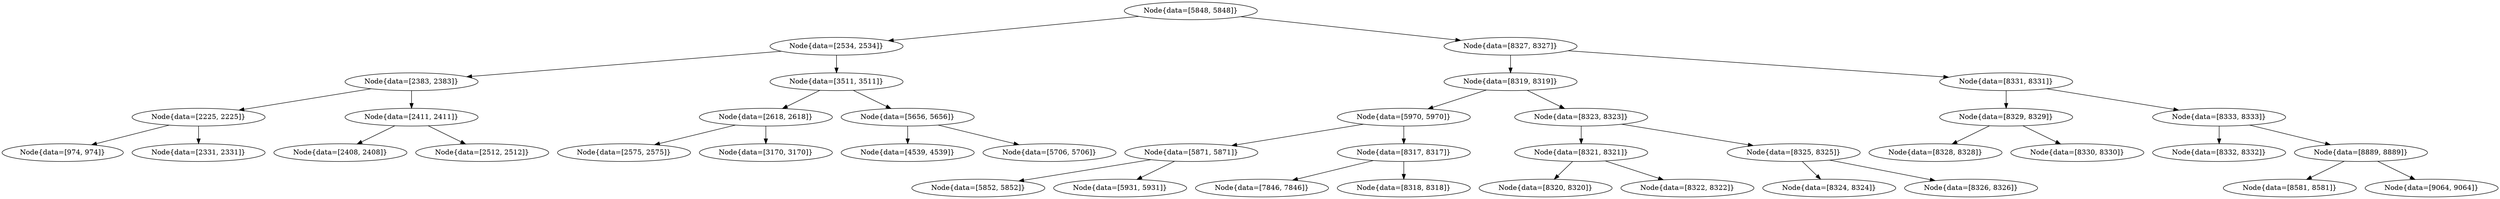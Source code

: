 digraph G{
818242230 [label="Node{data=[5848, 5848]}"]
818242230 -> 1172004422
1172004422 [label="Node{data=[2534, 2534]}"]
1172004422 -> 921256196
921256196 [label="Node{data=[2383, 2383]}"]
921256196 -> 707975913
707975913 [label="Node{data=[2225, 2225]}"]
707975913 -> 838458827
838458827 [label="Node{data=[974, 974]}"]
707975913 -> 776969436
776969436 [label="Node{data=[2331, 2331]}"]
921256196 -> 1389496688
1389496688 [label="Node{data=[2411, 2411]}"]
1389496688 -> 1854628945
1854628945 [label="Node{data=[2408, 2408]}"]
1389496688 -> 291765198
291765198 [label="Node{data=[2512, 2512]}"]
1172004422 -> 1125661762
1125661762 [label="Node{data=[3511, 3511]}"]
1125661762 -> 29566168
29566168 [label="Node{data=[2618, 2618]}"]
29566168 -> 878666077
878666077 [label="Node{data=[2575, 2575]}"]
29566168 -> 980177299
980177299 [label="Node{data=[3170, 3170]}"]
1125661762 -> 940871856
940871856 [label="Node{data=[5656, 5656]}"]
940871856 -> 552179342
552179342 [label="Node{data=[4539, 4539]}"]
940871856 -> 1869827655
1869827655 [label="Node{data=[5706, 5706]}"]
818242230 -> 927693555
927693555 [label="Node{data=[8327, 8327]}"]
927693555 -> 726072762
726072762 [label="Node{data=[8319, 8319]}"]
726072762 -> 1199002554
1199002554 [label="Node{data=[5970, 5970]}"]
1199002554 -> 839072869
839072869 [label="Node{data=[5871, 5871]}"]
839072869 -> 1593005108
1593005108 [label="Node{data=[5852, 5852]}"]
839072869 -> 1120192893
1120192893 [label="Node{data=[5931, 5931]}"]
1199002554 -> 1062447132
1062447132 [label="Node{data=[8317, 8317]}"]
1062447132 -> 337140615
337140615 [label="Node{data=[7846, 7846]}"]
1062447132 -> 1343156164
1343156164 [label="Node{data=[8318, 8318]}"]
726072762 -> 887446425
887446425 [label="Node{data=[8323, 8323]}"]
887446425 -> 374609489
374609489 [label="Node{data=[8321, 8321]}"]
374609489 -> 1086763903
1086763903 [label="Node{data=[8320, 8320]}"]
374609489 -> 1729168492
1729168492 [label="Node{data=[8322, 8322]}"]
887446425 -> 2042016388
2042016388 [label="Node{data=[8325, 8325]}"]
2042016388 -> 1340523901
1340523901 [label="Node{data=[8324, 8324]}"]
2042016388 -> 986630837
986630837 [label="Node{data=[8326, 8326]}"]
927693555 -> 1435732964
1435732964 [label="Node{data=[8331, 8331]}"]
1435732964 -> 427630912
427630912 [label="Node{data=[8329, 8329]}"]
427630912 -> 1615446591
1615446591 [label="Node{data=[8328, 8328]}"]
427630912 -> 740173793
740173793 [label="Node{data=[8330, 8330]}"]
1435732964 -> 1704674605
1704674605 [label="Node{data=[8333, 8333]}"]
1704674605 -> 354164735
354164735 [label="Node{data=[8332, 8332]}"]
1704674605 -> 1005219673
1005219673 [label="Node{data=[8889, 8889]}"]
1005219673 -> 1712744170
1712744170 [label="Node{data=[8581, 8581]}"]
1005219673 -> 1495000360
1495000360 [label="Node{data=[9064, 9064]}"]
}
